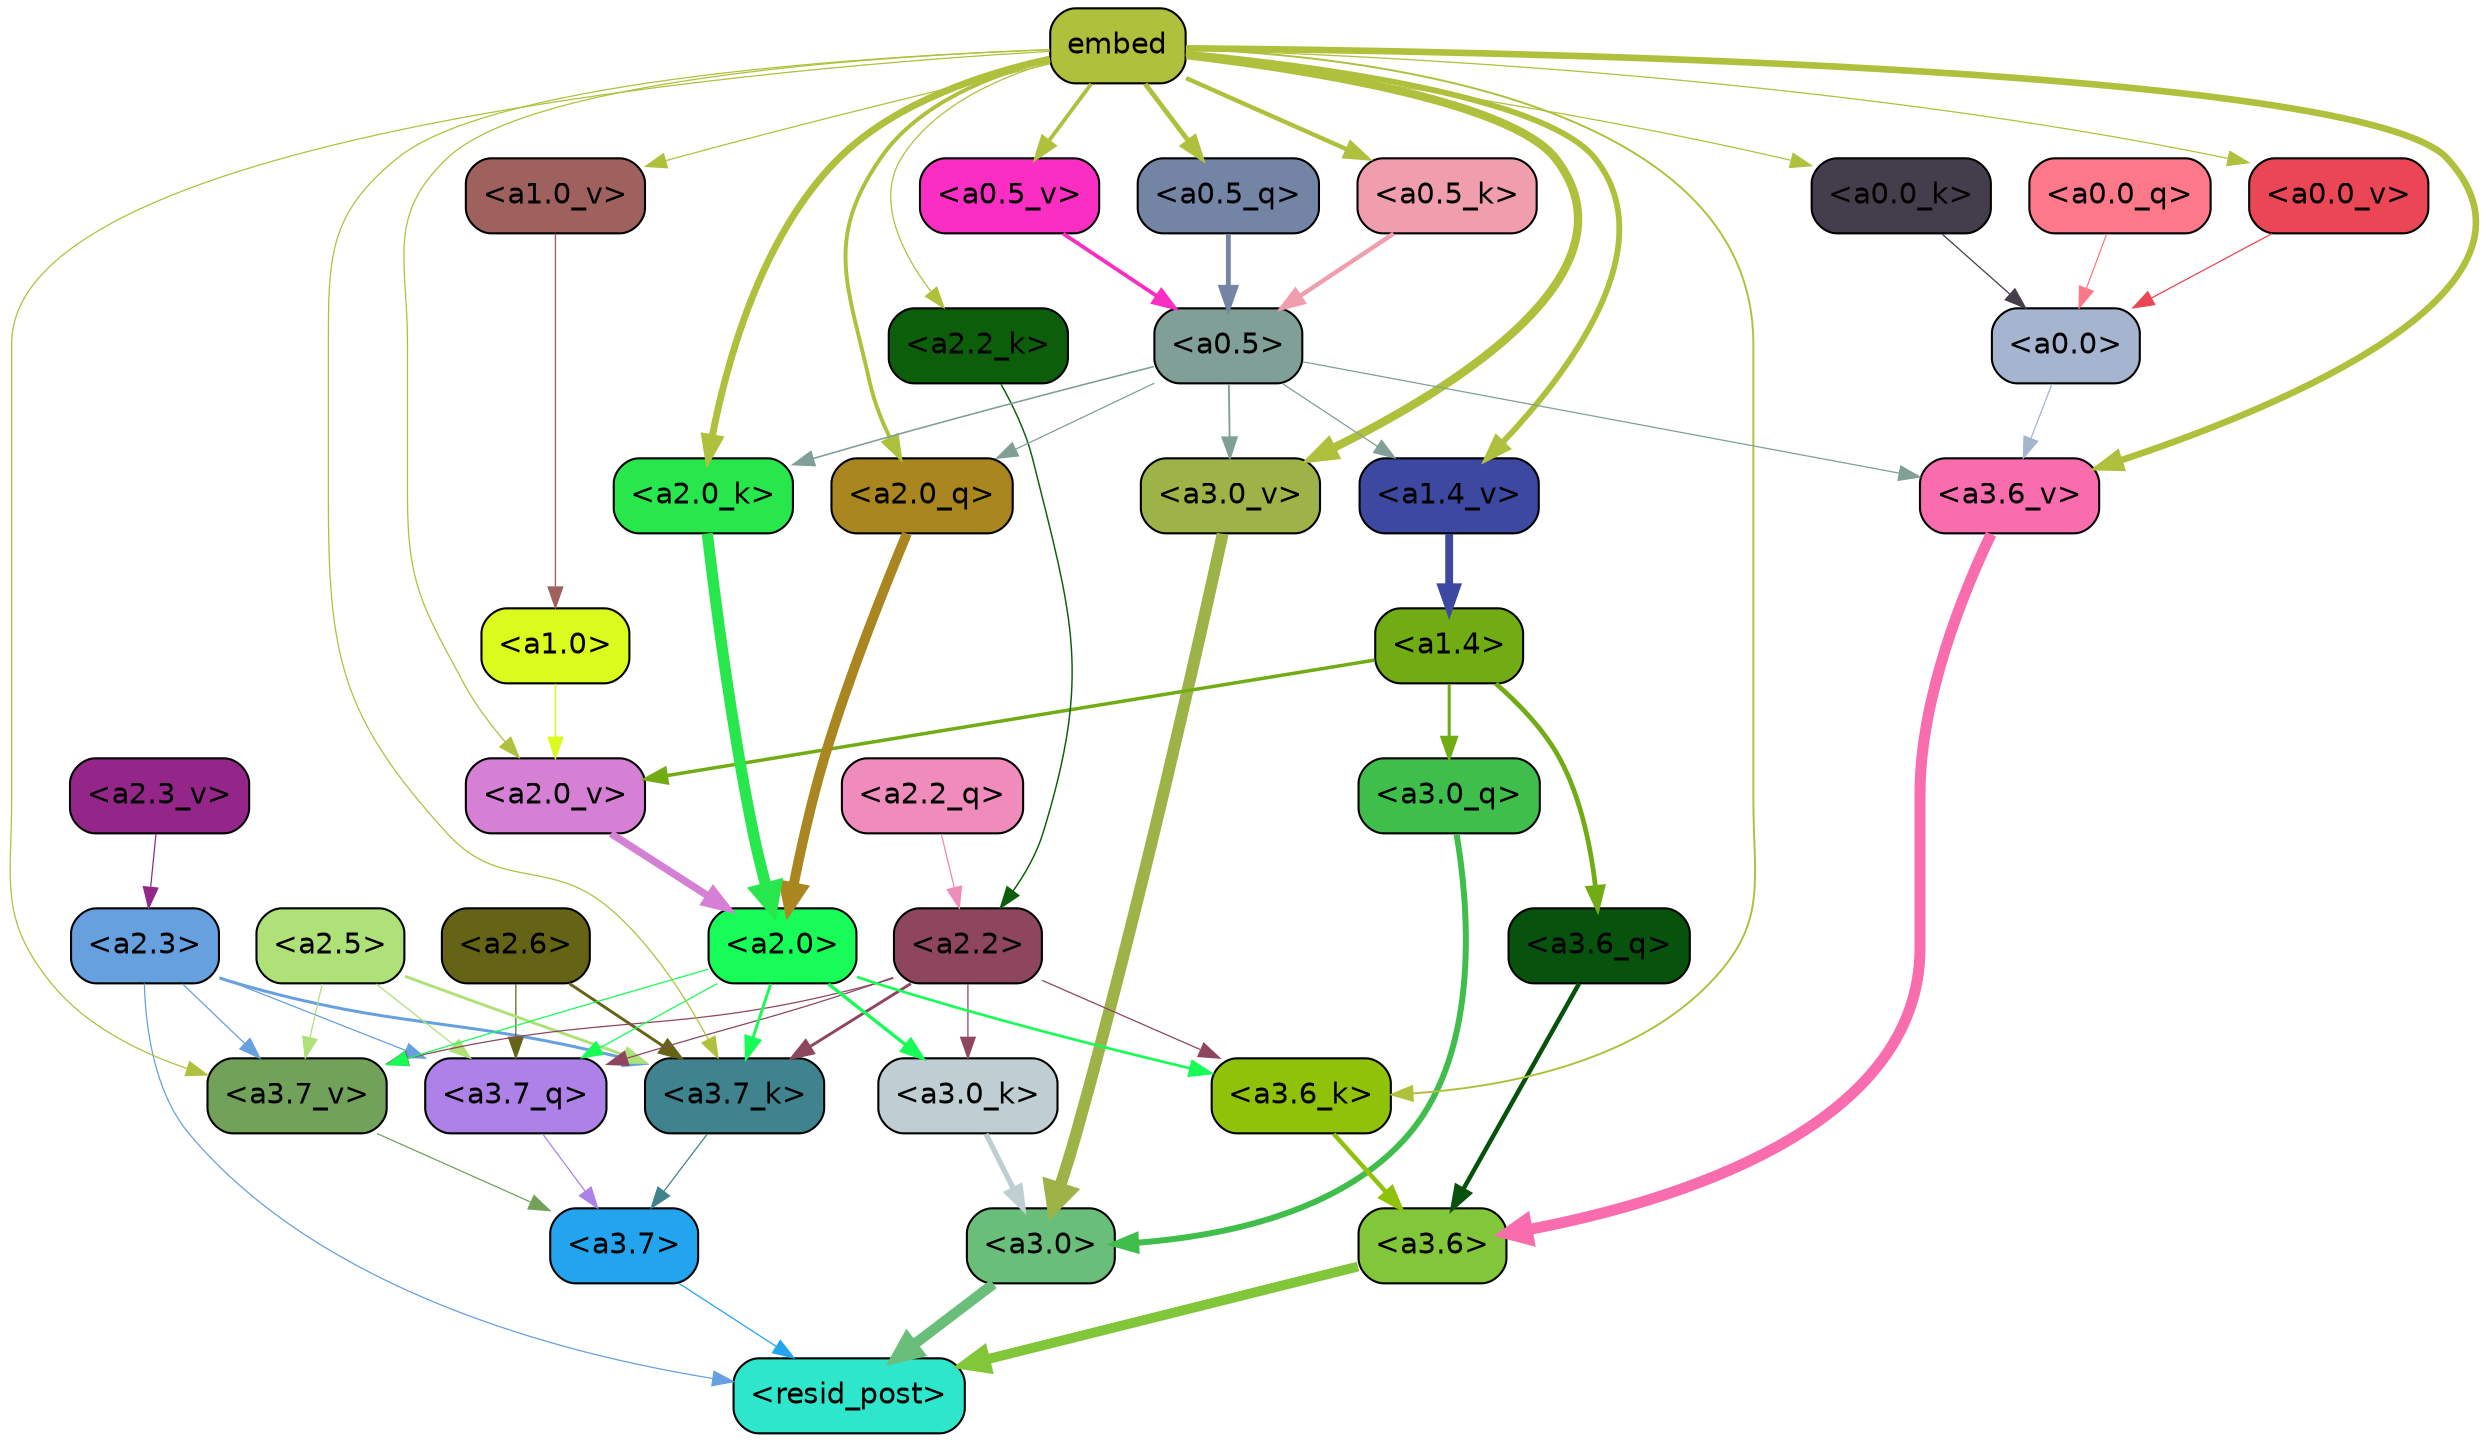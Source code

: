 strict digraph "" {
	graph [bgcolor=transparent,
		layout=dot,
		overlap=false,
		splines=true
	];
	"<a3.7>"	[color=black,
		fillcolor="#22a5ee",
		fontname=Helvetica,
		shape=box,
		style="filled, rounded"];
	"<resid_post>"	[color=black,
		fillcolor="#2ee6cc",
		fontname=Helvetica,
		shape=box,
		style="filled, rounded"];
	"<a3.7>" -> "<resid_post>"	[color="#22a5ee",
		penwidth=0.6];
	"<a3.6>"	[color=black,
		fillcolor="#82c639",
		fontname=Helvetica,
		shape=box,
		style="filled, rounded"];
	"<a3.6>" -> "<resid_post>"	[color="#82c639",
		penwidth=4.749041676521301];
	"<a3.0>"	[color=black,
		fillcolor="#69bf7a",
		fontname=Helvetica,
		shape=box,
		style="filled, rounded"];
	"<a3.0>" -> "<resid_post>"	[color="#69bf7a",
		penwidth=5.004215121269226];
	"<a2.3>"	[color=black,
		fillcolor="#66a0df",
		fontname=Helvetica,
		shape=box,
		style="filled, rounded"];
	"<a2.3>" -> "<resid_post>"	[color="#66a0df",
		penwidth=0.6];
	"<a3.7_q>"	[color=black,
		fillcolor="#ae81e8",
		fontname=Helvetica,
		shape=box,
		style="filled, rounded"];
	"<a2.3>" -> "<a3.7_q>"	[color="#66a0df",
		penwidth=0.6];
	"<a3.7_k>"	[color=black,
		fillcolor="#3f838e",
		fontname=Helvetica,
		shape=box,
		style="filled, rounded"];
	"<a2.3>" -> "<a3.7_k>"	[color="#66a0df",
		penwidth=1.4391854107379913];
	"<a3.7_v>"	[color=black,
		fillcolor="#72a159",
		fontname=Helvetica,
		shape=box,
		style="filled, rounded"];
	"<a2.3>" -> "<a3.7_v>"	[color="#66a0df",
		penwidth=0.6];
	"<a3.7_q>" -> "<a3.7>"	[color="#ae81e8",
		penwidth=0.6];
	"<a3.6_q>"	[color=black,
		fillcolor="#07520d",
		fontname=Helvetica,
		shape=box,
		style="filled, rounded"];
	"<a3.6_q>" -> "<a3.6>"	[color="#07520d",
		penwidth=2.160832464694977];
	"<a3.0_q>"	[color=black,
		fillcolor="#3fbe4b",
		fontname=Helvetica,
		shape=box,
		style="filled, rounded"];
	"<a3.0_q>" -> "<a3.0>"	[color="#3fbe4b",
		penwidth=2.870753765106201];
	"<a3.7_k>" -> "<a3.7>"	[color="#3f838e",
		penwidth=0.6];
	"<a3.6_k>"	[color=black,
		fillcolor="#8fc208",
		fontname=Helvetica,
		shape=box,
		style="filled, rounded"];
	"<a3.6_k>" -> "<a3.6>"	[color="#8fc208",
		penwidth=2.13908451795578];
	"<a3.0_k>"	[color=black,
		fillcolor="#beced2",
		fontname=Helvetica,
		shape=box,
		style="filled, rounded"];
	"<a3.0_k>" -> "<a3.0>"	[color="#beced2",
		penwidth=2.520303964614868];
	"<a3.7_v>" -> "<a3.7>"	[color="#72a159",
		penwidth=0.6];
	"<a3.6_v>"	[color=black,
		fillcolor="#f96cae",
		fontname=Helvetica,
		shape=box,
		style="filled, rounded"];
	"<a3.6_v>" -> "<a3.6>"	[color="#f96cae",
		penwidth=5.297133803367615];
	"<a3.0_v>"	[color=black,
		fillcolor="#9db247",
		fontname=Helvetica,
		shape=box,
		style="filled, rounded"];
	"<a3.0_v>" -> "<a3.0>"	[color="#9db247",
		penwidth=5.680712580680847];
	"<a2.6>"	[color=black,
		fillcolor="#656416",
		fontname=Helvetica,
		shape=box,
		style="filled, rounded"];
	"<a2.6>" -> "<a3.7_q>"	[color="#656416",
		penwidth=0.6];
	"<a2.6>" -> "<a3.7_k>"	[color="#656416",
		penwidth=1.4180794060230255];
	"<a2.5>"	[color=black,
		fillcolor="#aee279",
		fontname=Helvetica,
		shape=box,
		style="filled, rounded"];
	"<a2.5>" -> "<a3.7_q>"	[color="#aee279",
		penwidth=0.6];
	"<a2.5>" -> "<a3.7_k>"	[color="#aee279",
		penwidth=1.4281435310840607];
	"<a2.5>" -> "<a3.7_v>"	[color="#aee279",
		penwidth=0.6];
	"<a2.2>"	[color=black,
		fillcolor="#8e465f",
		fontname=Helvetica,
		shape=box,
		style="filled, rounded"];
	"<a2.2>" -> "<a3.7_q>"	[color="#8e465f",
		penwidth=0.6];
	"<a2.2>" -> "<a3.7_k>"	[color="#8e465f",
		penwidth=1.3982512056827545];
	"<a2.2>" -> "<a3.6_k>"	[color="#8e465f",
		penwidth=0.6];
	"<a2.2>" -> "<a3.0_k>"	[color="#8e465f",
		penwidth=0.6];
	"<a2.2>" -> "<a3.7_v>"	[color="#8e465f",
		penwidth=0.6];
	"<a2.0>"	[color=black,
		fillcolor="#17fc57",
		fontname=Helvetica,
		shape=box,
		style="filled, rounded"];
	"<a2.0>" -> "<a3.7_q>"	[color="#17fc57",
		penwidth=0.6];
	"<a2.0>" -> "<a3.7_k>"	[color="#17fc57",
		penwidth=1.404832512140274];
	"<a2.0>" -> "<a3.6_k>"	[color="#17fc57",
		penwidth=1.2708758115768433];
	"<a2.0>" -> "<a3.0_k>"	[color="#17fc57",
		penwidth=1.6207245588302612];
	"<a2.0>" -> "<a3.7_v>"	[color="#17fc57",
		penwidth=0.6];
	"<a1.4>"	[color=black,
		fillcolor="#71ac15",
		fontname=Helvetica,
		shape=box,
		style="filled, rounded"];
	"<a1.4>" -> "<a3.6_q>"	[color="#71ac15",
		penwidth=2.289449453353882];
	"<a1.4>" -> "<a3.0_q>"	[color="#71ac15",
		penwidth=1.4600623846054077];
	"<a2.0_v>"	[color=black,
		fillcolor="#d57fd5",
		fontname=Helvetica,
		shape=box,
		style="filled, rounded"];
	"<a1.4>" -> "<a2.0_v>"	[color="#71ac15",
		penwidth=1.676277220249176];
	embed	[color=black,
		fillcolor="#afc13c",
		fontname=Helvetica,
		shape=box,
		style="filled, rounded"];
	embed -> "<a3.7_k>"	[color="#afc13c",
		penwidth=0.6];
	embed -> "<a3.6_k>"	[color="#afc13c",
		penwidth=0.9291638135910034];
	embed -> "<a3.7_v>"	[color="#afc13c",
		penwidth=0.6];
	embed -> "<a3.6_v>"	[color="#afc13c",
		penwidth=3.1808209121227264];
	embed -> "<a3.0_v>"	[color="#afc13c",
		penwidth=4.036660343408585];
	"<a2.0_q>"	[color=black,
		fillcolor="#a9861f",
		fontname=Helvetica,
		shape=box,
		style="filled, rounded"];
	embed -> "<a2.0_q>"	[color="#afc13c",
		penwidth=1.8821641206741333];
	"<a2.2_k>"	[color=black,
		fillcolor="#0c5e0a",
		fontname=Helvetica,
		shape=box,
		style="filled, rounded"];
	embed -> "<a2.2_k>"	[color="#afc13c",
		penwidth=0.6];
	"<a2.0_k>"	[color=black,
		fillcolor="#27e74c",
		fontname=Helvetica,
		shape=box,
		style="filled, rounded"];
	embed -> "<a2.0_k>"	[color="#afc13c",
		penwidth=3.3375256061553955];
	embed -> "<a2.0_v>"	[color="#afc13c",
		penwidth=0.6];
	"<a1.4_v>"	[color=black,
		fillcolor="#3d48a0",
		fontname=Helvetica,
		shape=box,
		style="filled, rounded"];
	embed -> "<a1.4_v>"	[color="#afc13c",
		penwidth=2.7935529947280884];
	"<a1.0_v>"	[color=black,
		fillcolor="#9f615d",
		fontname=Helvetica,
		shape=box,
		style="filled, rounded"];
	embed -> "<a1.0_v>"	[color="#afc13c",
		penwidth=0.6];
	"<a0.5_q>"	[color=black,
		fillcolor="#7384a5",
		fontname=Helvetica,
		shape=box,
		style="filled, rounded"];
	embed -> "<a0.5_q>"	[color="#afc13c",
		penwidth=2.3187438249588013];
	"<a0.5_k>"	[color=black,
		fillcolor="#f09eae",
		fontname=Helvetica,
		shape=box,
		style="filled, rounded"];
	embed -> "<a0.5_k>"	[color="#afc13c",
		penwidth=2.1102226972579956];
	"<a0.0_k>"	[color=black,
		fillcolor="#443d4c",
		fontname=Helvetica,
		shape=box,
		style="filled, rounded"];
	embed -> "<a0.0_k>"	[color="#afc13c",
		penwidth=0.6];
	"<a0.5_v>"	[color=black,
		fillcolor="#fb2ec4",
		fontname=Helvetica,
		shape=box,
		style="filled, rounded"];
	embed -> "<a0.5_v>"	[color="#afc13c",
		penwidth=1.8293639421463013];
	"<a0.0_v>"	[color=black,
		fillcolor="#eb4655",
		fontname=Helvetica,
		shape=box,
		style="filled, rounded"];
	embed -> "<a0.0_v>"	[color="#afc13c",
		penwidth=0.6];
	"<a0.5>"	[color=black,
		fillcolor="#809f97",
		fontname=Helvetica,
		shape=box,
		style="filled, rounded"];
	"<a0.5>" -> "<a3.6_v>"	[color="#809f97",
		penwidth=0.6];
	"<a0.5>" -> "<a3.0_v>"	[color="#809f97",
		penwidth=0.8798569142818451];
	"<a0.5>" -> "<a2.0_q>"	[color="#809f97",
		penwidth=0.6];
	"<a0.5>" -> "<a2.0_k>"	[color="#809f97",
		penwidth=0.7782440185546875];
	"<a0.5>" -> "<a1.4_v>"	[color="#809f97",
		penwidth=0.6];
	"<a0.0>"	[color=black,
		fillcolor="#a6b5cf",
		fontname=Helvetica,
		shape=box,
		style="filled, rounded"];
	"<a0.0>" -> "<a3.6_v>"	[color="#a6b5cf",
		penwidth=0.6];
	"<a2.2_q>"	[color=black,
		fillcolor="#f08cbb",
		fontname=Helvetica,
		shape=box,
		style="filled, rounded"];
	"<a2.2_q>" -> "<a2.2>"	[color="#f08cbb",
		penwidth=0.6392357051372528];
	"<a2.0_q>" -> "<a2.0>"	[color="#a9861f",
		penwidth=4.795779317617416];
	"<a2.2_k>" -> "<a2.2>"	[color="#0c5e0a",
		penwidth=0.7060726433992386];
	"<a2.0_k>" -> "<a2.0>"	[color="#27e74c",
		penwidth=5.401692286133766];
	"<a2.3_v>"	[color=black,
		fillcolor="#942689",
		fontname=Helvetica,
		shape=box,
		style="filled, rounded"];
	"<a2.3_v>" -> "<a2.3>"	[color="#942689",
		penwidth=0.6];
	"<a2.0_v>" -> "<a2.0>"	[color="#d57fd5",
		penwidth=3.56003999710083];
	"<a1.0>"	[color=black,
		fillcolor="#dbfa1e",
		fontname=Helvetica,
		shape=box,
		style="filled, rounded"];
	"<a1.0>" -> "<a2.0_v>"	[color="#dbfa1e",
		penwidth=0.7355214953422546];
	"<a1.4_v>" -> "<a1.4>"	[color="#3d48a0",
		penwidth=3.7673035860061646];
	"<a1.0_v>" -> "<a1.0>"	[color="#9f615d",
		penwidth=0.6493047475814819];
	"<a0.5_q>" -> "<a0.5>"	[color="#7384a5",
		penwidth=2.3187414407730103];
	"<a0.0_q>"	[color=black,
		fillcolor="#fd7888",
		fontname=Helvetica,
		shape=box,
		style="filled, rounded"];
	"<a0.0_q>" -> "<a0.0>"	[color="#fd7888",
		penwidth=0.6];
	"<a0.5_k>" -> "<a0.5>"	[color="#f09eae",
		penwidth=2.1102215051651];
	"<a0.0_k>" -> "<a0.0>"	[color="#443d4c",
		penwidth=0.6];
	"<a0.5_v>" -> "<a0.5>"	[color="#fb2ec4",
		penwidth=1.829363465309143];
	"<a0.0_v>" -> "<a0.0>"	[color="#eb4655",
		penwidth=0.6];
}
